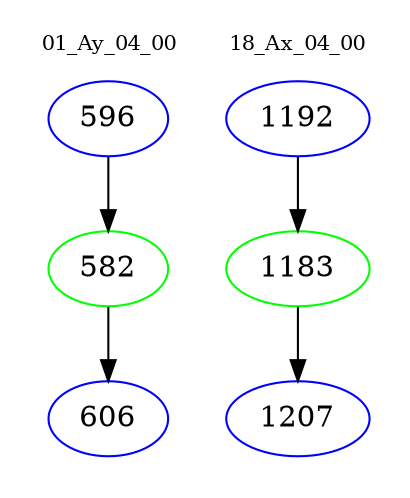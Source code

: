 digraph{
subgraph cluster_0 {
color = white
label = "01_Ay_04_00";
fontsize=10;
T0_596 [label="596", color="blue"]
T0_596 -> T0_582 [color="black"]
T0_582 [label="582", color="green"]
T0_582 -> T0_606 [color="black"]
T0_606 [label="606", color="blue"]
}
subgraph cluster_1 {
color = white
label = "18_Ax_04_00";
fontsize=10;
T1_1192 [label="1192", color="blue"]
T1_1192 -> T1_1183 [color="black"]
T1_1183 [label="1183", color="green"]
T1_1183 -> T1_1207 [color="black"]
T1_1207 [label="1207", color="blue"]
}
}
